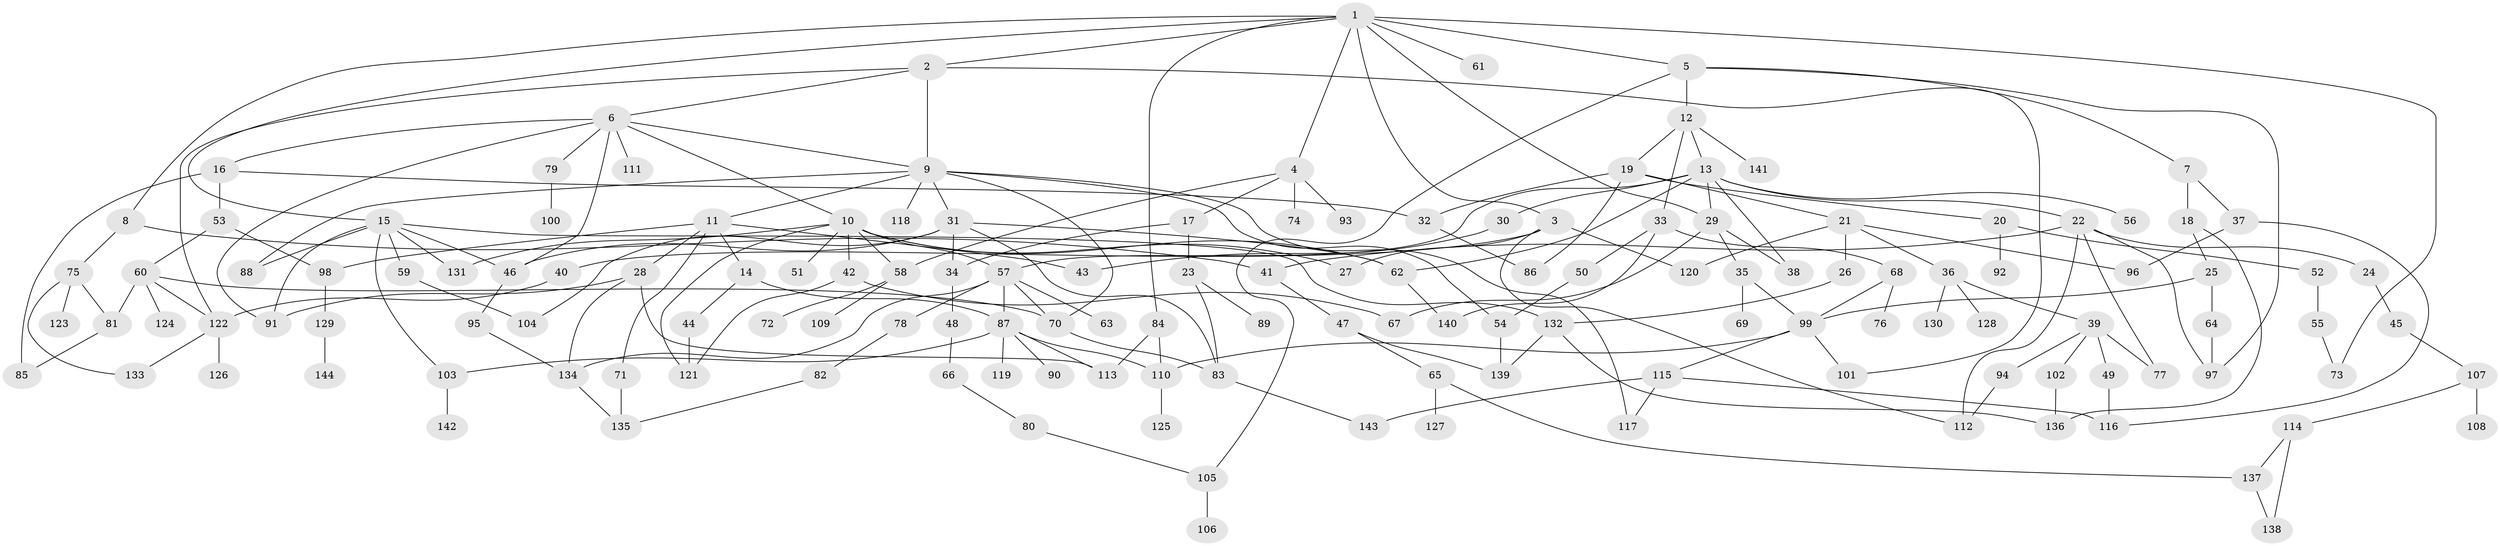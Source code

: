 // Generated by graph-tools (version 1.1) at 2025/13/03/09/25 04:13:31]
// undirected, 144 vertices, 211 edges
graph export_dot {
graph [start="1"]
  node [color=gray90,style=filled];
  1;
  2;
  3;
  4;
  5;
  6;
  7;
  8;
  9;
  10;
  11;
  12;
  13;
  14;
  15;
  16;
  17;
  18;
  19;
  20;
  21;
  22;
  23;
  24;
  25;
  26;
  27;
  28;
  29;
  30;
  31;
  32;
  33;
  34;
  35;
  36;
  37;
  38;
  39;
  40;
  41;
  42;
  43;
  44;
  45;
  46;
  47;
  48;
  49;
  50;
  51;
  52;
  53;
  54;
  55;
  56;
  57;
  58;
  59;
  60;
  61;
  62;
  63;
  64;
  65;
  66;
  67;
  68;
  69;
  70;
  71;
  72;
  73;
  74;
  75;
  76;
  77;
  78;
  79;
  80;
  81;
  82;
  83;
  84;
  85;
  86;
  87;
  88;
  89;
  90;
  91;
  92;
  93;
  94;
  95;
  96;
  97;
  98;
  99;
  100;
  101;
  102;
  103;
  104;
  105;
  106;
  107;
  108;
  109;
  110;
  111;
  112;
  113;
  114;
  115;
  116;
  117;
  118;
  119;
  120;
  121;
  122;
  123;
  124;
  125;
  126;
  127;
  128;
  129;
  130;
  131;
  132;
  133;
  134;
  135;
  136;
  137;
  138;
  139;
  140;
  141;
  142;
  143;
  144;
  1 -- 2;
  1 -- 3;
  1 -- 4;
  1 -- 5;
  1 -- 8;
  1 -- 15;
  1 -- 61;
  1 -- 84;
  1 -- 29;
  1 -- 73;
  2 -- 6;
  2 -- 101;
  2 -- 122;
  2 -- 9;
  3 -- 40;
  3 -- 112;
  3 -- 27;
  3 -- 120;
  4 -- 17;
  4 -- 74;
  4 -- 93;
  4 -- 58;
  5 -- 7;
  5 -- 12;
  5 -- 105;
  5 -- 97;
  6 -- 9;
  6 -- 10;
  6 -- 16;
  6 -- 79;
  6 -- 91;
  6 -- 111;
  6 -- 46;
  7 -- 18;
  7 -- 37;
  8 -- 75;
  8 -- 41;
  9 -- 11;
  9 -- 31;
  9 -- 54;
  9 -- 88;
  9 -- 118;
  9 -- 117;
  9 -- 70;
  10 -- 27;
  10 -- 42;
  10 -- 51;
  10 -- 57;
  10 -- 58;
  10 -- 62;
  10 -- 131;
  10 -- 121;
  11 -- 14;
  11 -- 28;
  11 -- 43;
  11 -- 71;
  11 -- 98;
  12 -- 13;
  12 -- 19;
  12 -- 33;
  12 -- 141;
  13 -- 22;
  13 -- 29;
  13 -- 30;
  13 -- 38;
  13 -- 56;
  13 -- 62;
  13 -- 57;
  14 -- 44;
  14 -- 87;
  15 -- 59;
  15 -- 103;
  15 -- 132;
  15 -- 46;
  15 -- 131;
  15 -- 88;
  15 -- 91;
  16 -- 53;
  16 -- 85;
  16 -- 32;
  17 -- 23;
  17 -- 34;
  18 -- 25;
  18 -- 136;
  19 -- 20;
  19 -- 21;
  19 -- 32;
  19 -- 86;
  20 -- 52;
  20 -- 92;
  21 -- 26;
  21 -- 36;
  21 -- 120;
  21 -- 96;
  22 -- 24;
  22 -- 41;
  22 -- 97;
  22 -- 112;
  22 -- 77;
  23 -- 83;
  23 -- 89;
  24 -- 45;
  25 -- 64;
  25 -- 99;
  26 -- 132;
  28 -- 113;
  28 -- 134;
  28 -- 91;
  29 -- 35;
  29 -- 67;
  29 -- 38;
  30 -- 43;
  31 -- 34;
  31 -- 46;
  31 -- 104;
  31 -- 62;
  31 -- 83;
  32 -- 86;
  33 -- 50;
  33 -- 68;
  33 -- 140;
  34 -- 48;
  35 -- 69;
  35 -- 99;
  36 -- 39;
  36 -- 128;
  36 -- 130;
  37 -- 96;
  37 -- 116;
  39 -- 49;
  39 -- 77;
  39 -- 94;
  39 -- 102;
  40 -- 122;
  41 -- 47;
  42 -- 121;
  42 -- 67;
  44 -- 121;
  45 -- 107;
  46 -- 95;
  47 -- 65;
  47 -- 139;
  48 -- 66;
  49 -- 116;
  50 -- 54;
  52 -- 55;
  53 -- 60;
  53 -- 98;
  54 -- 139;
  55 -- 73;
  57 -- 63;
  57 -- 70;
  57 -- 78;
  57 -- 87;
  57 -- 134;
  58 -- 72;
  58 -- 109;
  59 -- 104;
  60 -- 124;
  60 -- 81;
  60 -- 70;
  60 -- 122;
  62 -- 140;
  64 -- 97;
  65 -- 127;
  65 -- 137;
  66 -- 80;
  68 -- 76;
  68 -- 99;
  70 -- 83;
  71 -- 135;
  75 -- 81;
  75 -- 123;
  75 -- 133;
  78 -- 82;
  79 -- 100;
  80 -- 105;
  81 -- 85;
  82 -- 135;
  83 -- 143;
  84 -- 113;
  84 -- 110;
  87 -- 90;
  87 -- 119;
  87 -- 110;
  87 -- 113;
  87 -- 103;
  94 -- 112;
  95 -- 134;
  98 -- 129;
  99 -- 110;
  99 -- 115;
  99 -- 101;
  102 -- 136;
  103 -- 142;
  105 -- 106;
  107 -- 108;
  107 -- 114;
  110 -- 125;
  114 -- 137;
  114 -- 138;
  115 -- 116;
  115 -- 117;
  115 -- 143;
  122 -- 126;
  122 -- 133;
  129 -- 144;
  132 -- 139;
  132 -- 136;
  134 -- 135;
  137 -- 138;
}
